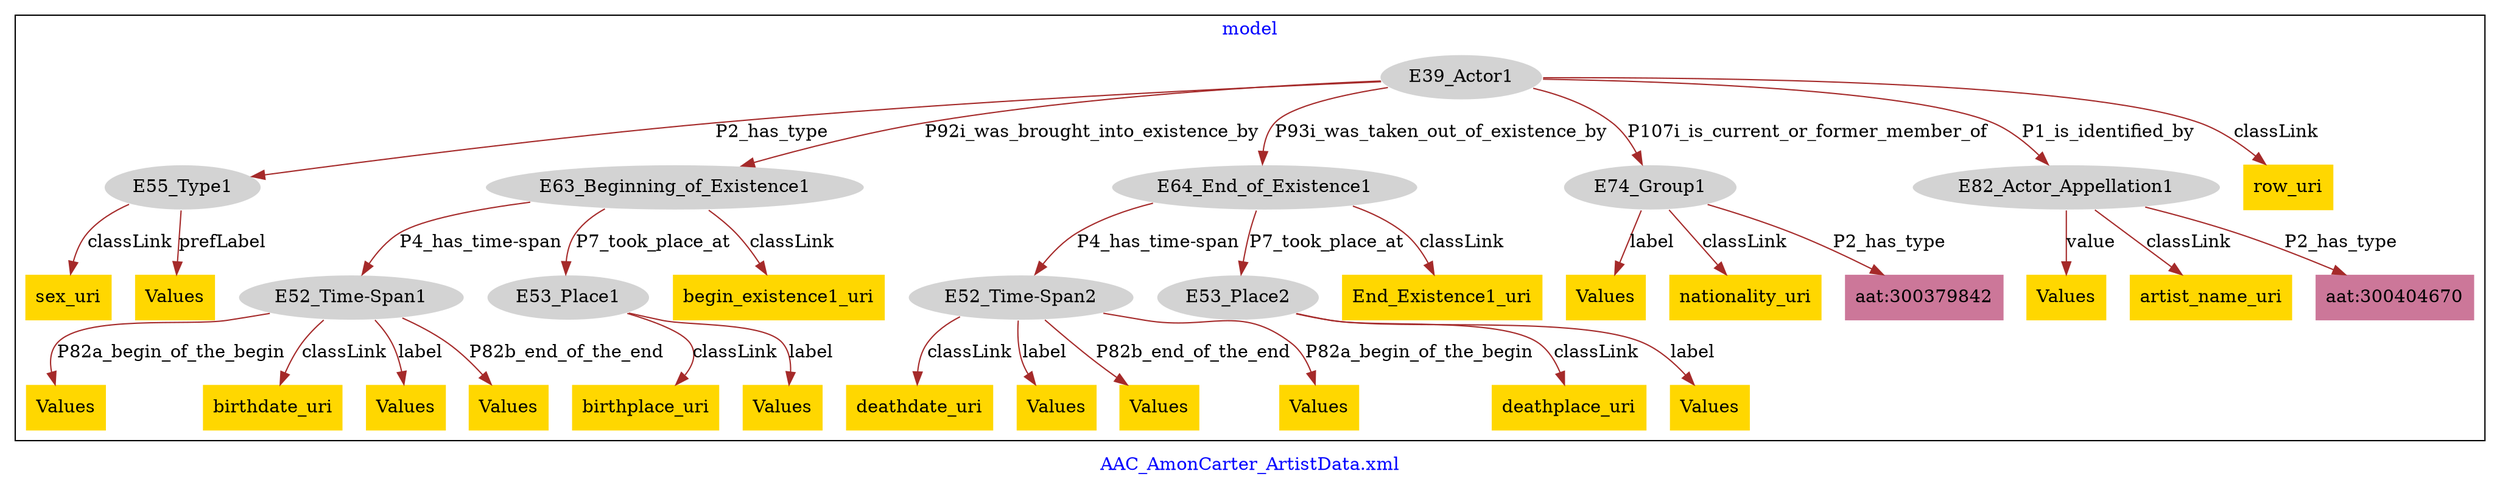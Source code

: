 digraph n0 {
fontcolor="blue"
remincross="true"
label="AAC_AmonCarter_ArtistData.xml"
subgraph cluster {
label="model"
n2[style="filled",color="white",fillcolor="lightgray",label="E39_Actor1"];
n3[style="filled",color="white",fillcolor="lightgray",label="E55_Type1"];
n4[style="filled",color="white",fillcolor="lightgray",label="E63_Beginning_of_Existence1"];
n5[style="filled",color="white",fillcolor="lightgray",label="E64_End_of_Existence1"];
n6[style="filled",color="white",fillcolor="lightgray",label="E74_Group1"];
n7[style="filled",color="white",fillcolor="lightgray",label="E82_Actor_Appellation1"];
n8[style="filled",color="white",fillcolor="lightgray",label="E52_Time-Span1"];
n9[style="filled",color="white",fillcolor="lightgray",label="E53_Place1"];
n10[style="filled",color="white",fillcolor="lightgray",label="E52_Time-Span2"];
n11[style="filled",color="white",fillcolor="lightgray",label="E53_Place2"];
n12[shape="plaintext",style="filled",fillcolor="gold",label="deathdate_uri"];
n13[shape="plaintext",style="filled",fillcolor="gold",label="deathplace_uri"];
n14[shape="plaintext",style="filled",fillcolor="gold",label="birthplace_uri"];
n15[shape="plaintext",style="filled",fillcolor="gold",label="Values"];
n16[shape="plaintext",style="filled",fillcolor="gold",label="sex_uri"];
n17[shape="plaintext",style="filled",fillcolor="gold",label="End_Existence1_uri"];
n18[shape="plaintext",style="filled",fillcolor="gold",label="birthdate_uri"];
n19[shape="plaintext",style="filled",fillcolor="gold",label="Values"];
n20[shape="plaintext",style="filled",fillcolor="gold",label="Values"];
n21[shape="plaintext",style="filled",fillcolor="gold",label="Values"];
n22[shape="plaintext",style="filled",fillcolor="gold",label="Values"];
n23[shape="plaintext",style="filled",fillcolor="gold",label="artist_name_uri"];
n24[shape="plaintext",style="filled",fillcolor="gold",label="Values"];
n25[shape="plaintext",style="filled",fillcolor="gold",label="begin_existence1_uri"];
n26[shape="plaintext",style="filled",fillcolor="gold",label="Values"];
n27[shape="plaintext",style="filled",fillcolor="gold",label="row_uri"];
n28[shape="plaintext",style="filled",fillcolor="gold",label="Values"];
n29[shape="plaintext",style="filled",fillcolor="gold",label="Values"];
n30[shape="plaintext",style="filled",fillcolor="gold",label="nationality_uri"];
n31[shape="plaintext",style="filled",fillcolor="gold",label="Values"];
n32[shape="plaintext",style="filled",fillcolor="gold",label="Values"];
n33[shape="plaintext",style="filled",fillcolor="#CC7799",label="aat:300379842"];
n34[shape="plaintext",style="filled",fillcolor="#CC7799",label="aat:300404670"];
}
n2 -> n3[color="brown",fontcolor="black",label="P2_has_type"]
n2 -> n4[color="brown",fontcolor="black",label="P92i_was_brought_into_existence_by"]
n2 -> n5[color="brown",fontcolor="black",label="P93i_was_taken_out_of_existence_by"]
n2 -> n6[color="brown",fontcolor="black",label="P107i_is_current_or_former_member_of"]
n2 -> n7[color="brown",fontcolor="black",label="P1_is_identified_by"]
n4 -> n8[color="brown",fontcolor="black",label="P4_has_time-span"]
n4 -> n9[color="brown",fontcolor="black",label="P7_took_place_at"]
n5 -> n10[color="brown",fontcolor="black",label="P4_has_time-span"]
n5 -> n11[color="brown",fontcolor="black",label="P7_took_place_at"]
n10 -> n12[color="brown",fontcolor="black",label="classLink"]
n11 -> n13[color="brown",fontcolor="black",label="classLink"]
n9 -> n14[color="brown",fontcolor="black",label="classLink"]
n8 -> n15[color="brown",fontcolor="black",label="P82a_begin_of_the_begin"]
n3 -> n16[color="brown",fontcolor="black",label="classLink"]
n5 -> n17[color="brown",fontcolor="black",label="classLink"]
n8 -> n18[color="brown",fontcolor="black",label="classLink"]
n7 -> n19[color="brown",fontcolor="black",label="value"]
n10 -> n20[color="brown",fontcolor="black",label="label"]
n8 -> n21[color="brown",fontcolor="black",label="label"]
n11 -> n22[color="brown",fontcolor="black",label="label"]
n7 -> n23[color="brown",fontcolor="black",label="classLink"]
n8 -> n24[color="brown",fontcolor="black",label="P82b_end_of_the_end"]
n4 -> n25[color="brown",fontcolor="black",label="classLink"]
n3 -> n26[color="brown",fontcolor="black",label="prefLabel"]
n2 -> n27[color="brown",fontcolor="black",label="classLink"]
n6 -> n28[color="brown",fontcolor="black",label="label"]
n10 -> n29[color="brown",fontcolor="black",label="P82b_end_of_the_end"]
n6 -> n30[color="brown",fontcolor="black",label="classLink"]
n10 -> n31[color="brown",fontcolor="black",label="P82a_begin_of_the_begin"]
n9 -> n32[color="brown",fontcolor="black",label="label"]
n6 -> n33[color="brown",fontcolor="black",label="P2_has_type"]
n7 -> n34[color="brown",fontcolor="black",label="P2_has_type"]
}
